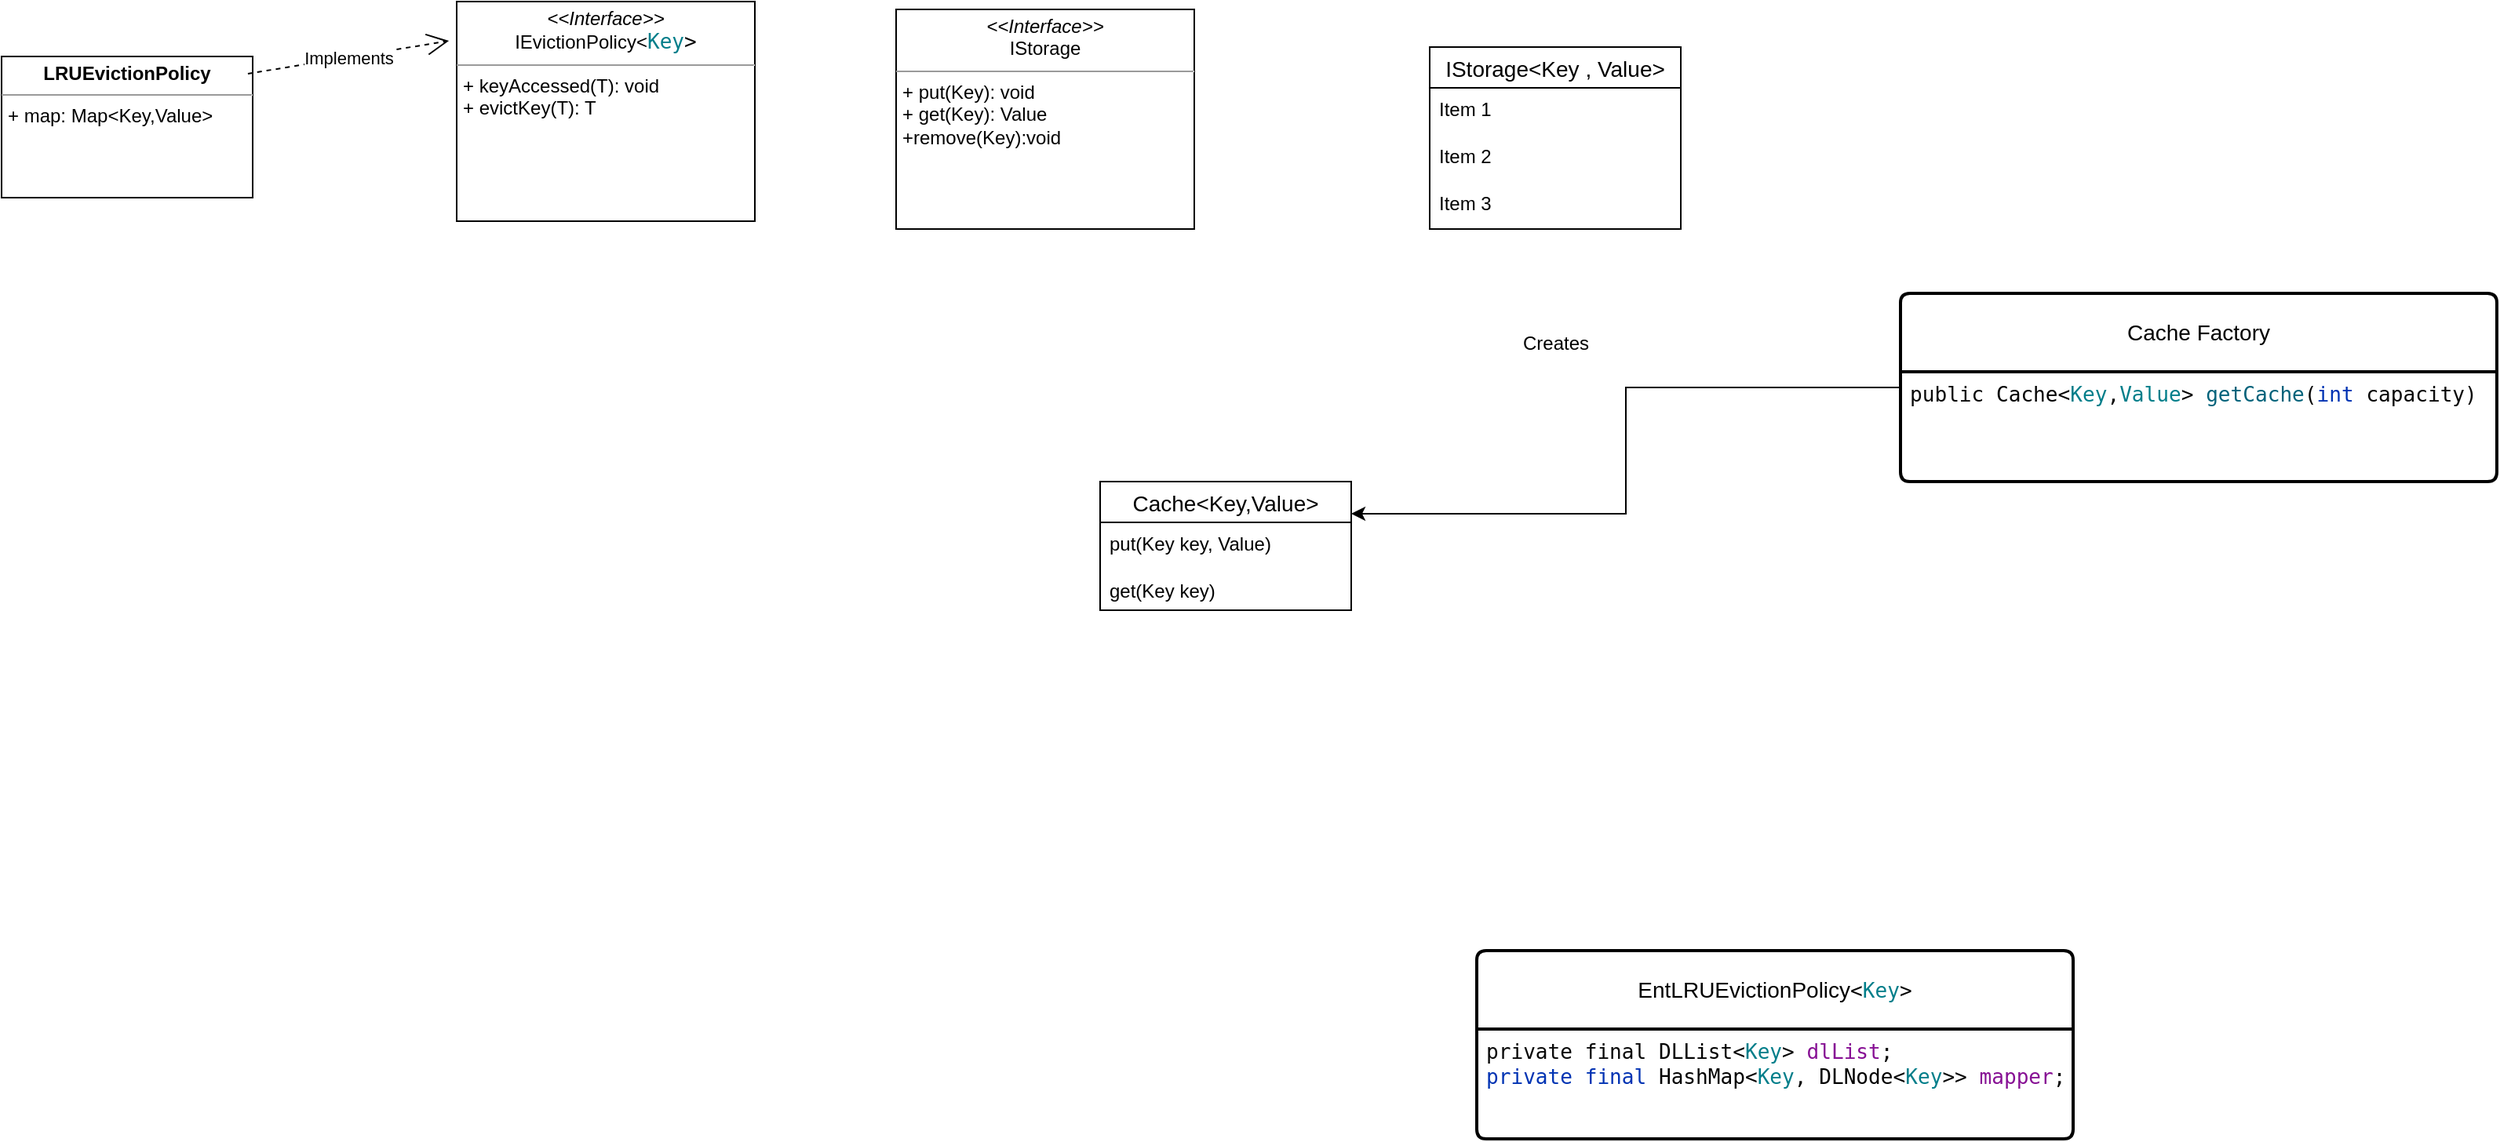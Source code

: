 <mxfile version="21.5.0" type="github">
  <diagram name="Page-1" id="Y2ReX460H2dDcdEjLJS4">
    <mxGraphModel dx="1781" dy="523" grid="1" gridSize="10" guides="1" tooltips="1" connect="1" arrows="1" fold="1" page="1" pageScale="1" pageWidth="827" pageHeight="1169" math="0" shadow="0">
      <root>
        <mxCell id="0" />
        <mxCell id="1" parent="0" />
        <mxCell id="vCNsKtDUgiW5gq87gPrt-31" style="edgeStyle=orthogonalEdgeStyle;rounded=0;orthogonalLoop=1;jettySize=auto;html=1;entryX=1;entryY=0.25;entryDx=0;entryDy=0;" edge="1" parent="1" source="vCNsKtDUgiW5gq87gPrt-1" target="vCNsKtDUgiW5gq87gPrt-15">
          <mxGeometry relative="1" as="geometry" />
        </mxCell>
        <mxCell id="vCNsKtDUgiW5gq87gPrt-1" value="Cache Factory" style="swimlane;childLayout=stackLayout;horizontal=1;startSize=50;horizontalStack=0;rounded=1;fontSize=14;fontStyle=0;strokeWidth=2;resizeParent=0;resizeLast=1;shadow=0;dashed=0;align=center;arcSize=4;whiteSpace=wrap;html=1;" vertex="1" parent="1">
          <mxGeometry x="730" y="211" width="380" height="120" as="geometry">
            <mxRectangle x="220" y="240" width="130" height="50" as="alternateBounds" />
          </mxGeometry>
        </mxCell>
        <mxCell id="vCNsKtDUgiW5gq87gPrt-2" value="&lt;div style=&quot;background-color: rgb(255, 255, 255); color: rgb(8, 8, 8); font-family: &amp;quot;JetBrains Mono&amp;quot;, monospace; font-size: 9.8pt;&quot;&gt;public &lt;span style=&quot;color:#000000;&quot;&gt;Cache&lt;/span&gt;&amp;lt;&lt;span style=&quot;color:#007e8a;&quot;&gt;Key&lt;/span&gt;,&lt;span style=&quot;color:#007e8a;&quot;&gt;Value&lt;/span&gt;&amp;gt; &lt;span style=&quot;color:#00627a;&quot;&gt;getCache&lt;/span&gt;(&lt;span style=&quot;color:#0033b3;&quot;&gt;int &lt;/span&gt;capacity)&lt;/div&gt;" style="align=left;strokeColor=none;fillColor=none;spacingLeft=4;fontSize=12;verticalAlign=top;resizable=0;rotatable=0;part=1;html=1;" vertex="1" parent="vCNsKtDUgiW5gq87gPrt-1">
          <mxGeometry y="50" width="380" height="70" as="geometry" />
        </mxCell>
        <mxCell id="vCNsKtDUgiW5gq87gPrt-3" value="EntLRUEvictionPolicy&lt;span style=&quot;background-color: rgb(255, 255, 255); color: rgb(8, 8, 8); font-family: &amp;quot;JetBrains Mono&amp;quot;, monospace; font-size: 9.8pt;&quot;&gt;&amp;lt;&lt;/span&gt;&lt;span style=&quot;font-family: &amp;quot;JetBrains Mono&amp;quot;, monospace; font-size: 9.8pt; color: rgb(0, 126, 138);&quot;&gt;Key&lt;/span&gt;&lt;span style=&quot;background-color: rgb(255, 255, 255); color: rgb(8, 8, 8); font-family: &amp;quot;JetBrains Mono&amp;quot;, monospace; font-size: 9.8pt;&quot;&gt;&amp;gt;&lt;/span&gt;" style="swimlane;childLayout=stackLayout;horizontal=1;startSize=50;horizontalStack=0;rounded=1;fontSize=14;fontStyle=0;strokeWidth=2;resizeParent=0;resizeLast=1;shadow=0;dashed=0;align=center;arcSize=4;whiteSpace=wrap;html=1;" vertex="1" parent="1">
          <mxGeometry x="460" y="630" width="380" height="120" as="geometry" />
        </mxCell>
        <mxCell id="vCNsKtDUgiW5gq87gPrt-4" value="&lt;div style=&quot;background-color: rgb(255, 255, 255); color: rgb(8, 8, 8); font-family: &amp;quot;JetBrains Mono&amp;quot;, monospace; font-size: 9.8pt;&quot;&gt;private final &lt;span style=&quot;color:#000000;&quot;&gt;DLList&lt;/span&gt;&amp;lt;&lt;span style=&quot;color:#007e8a;&quot;&gt;Key&lt;/span&gt;&amp;gt; &lt;span style=&quot;color:#871094;&quot;&gt;dlList&lt;/span&gt;;&lt;br&gt;&lt;span style=&quot;color:#0033b3;&quot;&gt;private final &lt;/span&gt;&lt;span style=&quot;color:#000000;&quot;&gt;HashMap&lt;/span&gt;&amp;lt;&lt;span style=&quot;color:#007e8a;&quot;&gt;Key&lt;/span&gt;, &lt;span style=&quot;color:#000000;&quot;&gt;DLNode&lt;/span&gt;&amp;lt;&lt;span style=&quot;color:#007e8a;&quot;&gt;Key&lt;/span&gt;&amp;gt;&amp;gt; &lt;span style=&quot;color:#871094;&quot;&gt;mapper&lt;/span&gt;;&lt;/div&gt;" style="align=left;strokeColor=none;fillColor=none;spacingLeft=4;fontSize=12;verticalAlign=top;resizable=0;rotatable=0;part=1;html=1;" vertex="1" parent="vCNsKtDUgiW5gq87gPrt-3">
          <mxGeometry y="50" width="380" height="70" as="geometry" />
        </mxCell>
        <mxCell id="vCNsKtDUgiW5gq87gPrt-15" value="Cache&lt;Key,Value&gt;" style="swimlane;fontStyle=0;childLayout=stackLayout;horizontal=1;startSize=26;horizontalStack=0;resizeParent=1;resizeParentMax=0;resizeLast=0;collapsible=1;marginBottom=0;align=center;fontSize=14;" vertex="1" parent="1">
          <mxGeometry x="220" y="331" width="160" height="82" as="geometry" />
        </mxCell>
        <mxCell id="vCNsKtDUgiW5gq87gPrt-16" value="put(Key key, Value)" style="text;strokeColor=none;fillColor=none;spacingLeft=4;spacingRight=4;overflow=hidden;rotatable=0;points=[[0,0.5],[1,0.5]];portConstraint=eastwest;fontSize=12;whiteSpace=wrap;html=1;" vertex="1" parent="vCNsKtDUgiW5gq87gPrt-15">
          <mxGeometry y="26" width="160" height="30" as="geometry" />
        </mxCell>
        <mxCell id="vCNsKtDUgiW5gq87gPrt-17" value="get(Key key)" style="text;strokeColor=none;fillColor=none;spacingLeft=4;spacingRight=4;overflow=hidden;rotatable=0;points=[[0,0.5],[1,0.5]];portConstraint=eastwest;fontSize=12;whiteSpace=wrap;html=1;" vertex="1" parent="vCNsKtDUgiW5gq87gPrt-15">
          <mxGeometry y="56" width="160" height="26" as="geometry" />
        </mxCell>
        <mxCell id="vCNsKtDUgiW5gq87gPrt-23" value="IStorage&lt;Key , Value&gt;" style="swimlane;fontStyle=0;childLayout=stackLayout;horizontal=1;startSize=26;horizontalStack=0;resizeParent=1;resizeParentMax=0;resizeLast=0;collapsible=1;marginBottom=0;align=center;fontSize=14;" vertex="1" parent="1">
          <mxGeometry x="430" y="54" width="160" height="116" as="geometry" />
        </mxCell>
        <mxCell id="vCNsKtDUgiW5gq87gPrt-24" value="Item 1" style="text;strokeColor=none;fillColor=none;spacingLeft=4;spacingRight=4;overflow=hidden;rotatable=0;points=[[0,0.5],[1,0.5]];portConstraint=eastwest;fontSize=12;whiteSpace=wrap;html=1;" vertex="1" parent="vCNsKtDUgiW5gq87gPrt-23">
          <mxGeometry y="26" width="160" height="30" as="geometry" />
        </mxCell>
        <mxCell id="vCNsKtDUgiW5gq87gPrt-25" value="Item 2" style="text;strokeColor=none;fillColor=none;spacingLeft=4;spacingRight=4;overflow=hidden;rotatable=0;points=[[0,0.5],[1,0.5]];portConstraint=eastwest;fontSize=12;whiteSpace=wrap;html=1;" vertex="1" parent="vCNsKtDUgiW5gq87gPrt-23">
          <mxGeometry y="56" width="160" height="30" as="geometry" />
        </mxCell>
        <mxCell id="vCNsKtDUgiW5gq87gPrt-26" value="Item 3" style="text;strokeColor=none;fillColor=none;spacingLeft=4;spacingRight=4;overflow=hidden;rotatable=0;points=[[0,0.5],[1,0.5]];portConstraint=eastwest;fontSize=12;whiteSpace=wrap;html=1;" vertex="1" parent="vCNsKtDUgiW5gq87gPrt-23">
          <mxGeometry y="86" width="160" height="30" as="geometry" />
        </mxCell>
        <mxCell id="vCNsKtDUgiW5gq87gPrt-32" value="Creates" style="text;html=1;align=center;verticalAlign=middle;resizable=0;points=[];autosize=1;strokeColor=none;fillColor=none;" vertex="1" parent="1">
          <mxGeometry x="475" y="228" width="70" height="30" as="geometry" />
        </mxCell>
        <mxCell id="vCNsKtDUgiW5gq87gPrt-39" value="&lt;p style=&quot;margin:0px;margin-top:4px;text-align:center;&quot;&gt;&lt;i&gt;&amp;lt;&amp;lt;Interface&amp;gt;&amp;gt;&lt;/i&gt;&lt;br&gt;IEvictionPolicy&amp;lt;&lt;span style=&quot;border-color: var(--border-color); font-family: &amp;quot;JetBrains Mono&amp;quot;, monospace; font-size: 13.067px; color: rgb(0, 126, 138);&quot;&gt;Key&lt;/span&gt;&lt;span style=&quot;color: rgb(8, 8, 8); font-family: &amp;quot;JetBrains Mono&amp;quot;, monospace; font-size: 13.067px; background-color: rgb(255, 255, 255);&quot;&gt;&amp;gt;&lt;/span&gt;&lt;br&gt;&lt;/p&gt;&lt;hr size=&quot;1&quot;&gt;&lt;p style=&quot;margin:0px;margin-left:4px;&quot;&gt;&lt;/p&gt;&lt;p style=&quot;margin:0px;margin-left:4px;&quot;&gt;+ keyAccessed(T): void&lt;br&gt;+ evictKey(T): T&lt;/p&gt;" style="verticalAlign=top;align=left;overflow=fill;fontSize=12;fontFamily=Helvetica;html=1;whiteSpace=wrap;" vertex="1" parent="1">
          <mxGeometry x="-190" y="25" width="190" height="140" as="geometry" />
        </mxCell>
        <mxCell id="vCNsKtDUgiW5gq87gPrt-40" value="&lt;p style=&quot;margin:0px;margin-top:4px;text-align:center;&quot;&gt;&lt;i&gt;&amp;lt;&amp;lt;Interface&amp;gt;&amp;gt;&lt;/i&gt;&lt;br&gt;IStorage&lt;/p&gt;&lt;hr size=&quot;1&quot;&gt;&lt;p style=&quot;margin:0px;margin-left:4px;&quot;&gt;&lt;span style=&quot;background-color: initial;&quot;&gt;+ put(Key): void&lt;/span&gt;&lt;br&gt;&lt;/p&gt;&lt;p style=&quot;margin:0px;margin-left:4px;&quot;&gt;+ get(Key): Value&lt;/p&gt;&lt;p style=&quot;margin:0px;margin-left:4px;&quot;&gt;+remove(Key):void&lt;/p&gt;" style="verticalAlign=top;align=left;overflow=fill;fontSize=12;fontFamily=Helvetica;html=1;whiteSpace=wrap;" vertex="1" parent="1">
          <mxGeometry x="90" y="30" width="190" height="140" as="geometry" />
        </mxCell>
        <mxCell id="vCNsKtDUgiW5gq87gPrt-42" value="&lt;p style=&quot;margin:0px;margin-top:4px;text-align:center;&quot;&gt;&lt;b&gt;LRUEvictionPolicy&lt;/b&gt;&lt;/p&gt;&lt;hr size=&quot;1&quot;&gt;&lt;p style=&quot;margin:0px;margin-left:4px;&quot;&gt;+ map: Map&amp;lt;Key,Value&amp;gt;&lt;/p&gt;&lt;p style=&quot;margin:0px;margin-left:4px;&quot;&gt;&lt;br&gt;&lt;/p&gt;" style="verticalAlign=top;align=left;overflow=fill;fontSize=12;fontFamily=Helvetica;html=1;whiteSpace=wrap;" vertex="1" parent="1">
          <mxGeometry x="-480" y="60" width="160" height="90" as="geometry" />
        </mxCell>
        <mxCell id="vCNsKtDUgiW5gq87gPrt-44" value="Implements" style="endArrow=open;endSize=12;dashed=1;html=1;rounded=0;exitX=0.981;exitY=0.122;exitDx=0;exitDy=0;exitPerimeter=0;entryX=-0.026;entryY=0.179;entryDx=0;entryDy=0;entryPerimeter=0;" edge="1" parent="1" source="vCNsKtDUgiW5gq87gPrt-42" target="vCNsKtDUgiW5gq87gPrt-39">
          <mxGeometry x="0.002" width="160" relative="1" as="geometry">
            <mxPoint x="-350" y="90" as="sourcePoint" />
            <mxPoint x="-190" y="90" as="targetPoint" />
            <mxPoint as="offset" />
          </mxGeometry>
        </mxCell>
      </root>
    </mxGraphModel>
  </diagram>
</mxfile>
